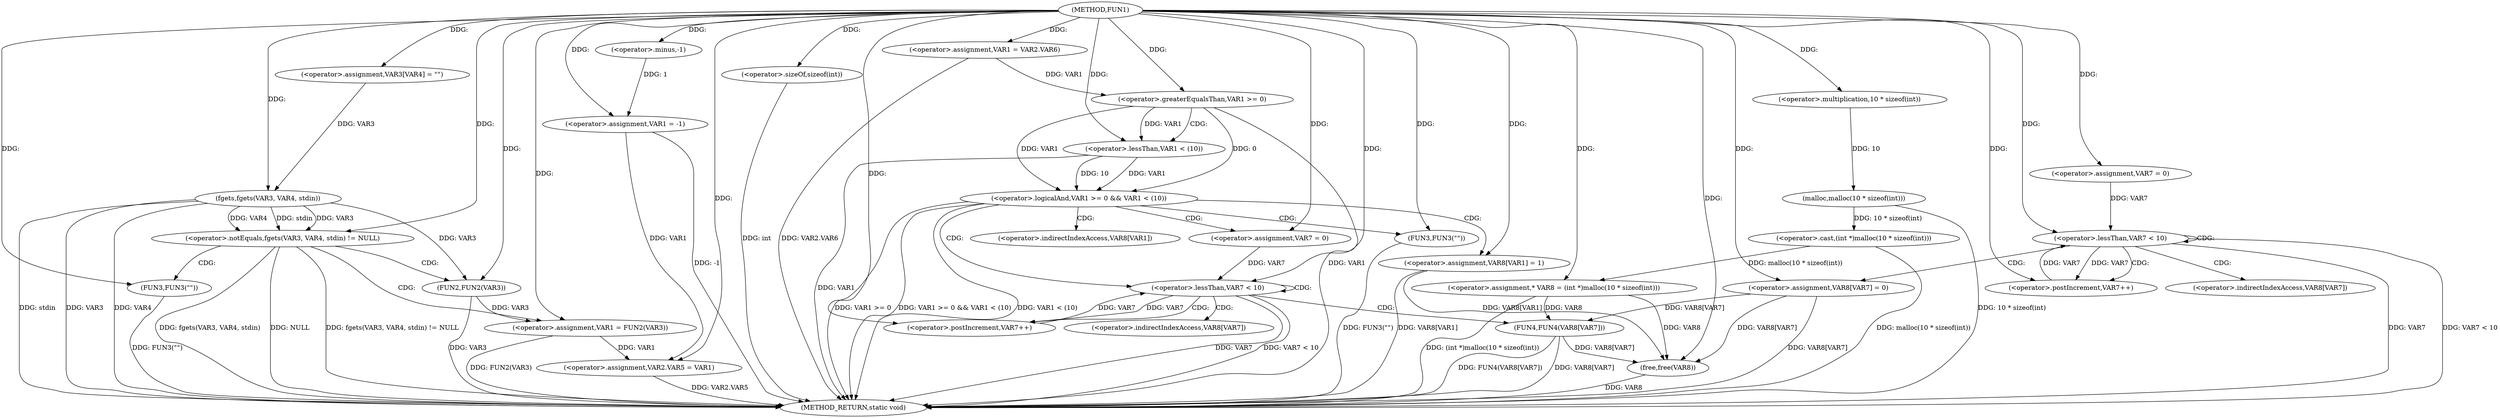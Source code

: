 digraph FUN1 {  
"1000100" [label = "(METHOD,FUN1)" ]
"1000202" [label = "(METHOD_RETURN,static void)" ]
"1000104" [label = "(<operator>.assignment,VAR1 = -1)" ]
"1000106" [label = "(<operator>.minus,-1)" ]
"1000110" [label = "(<operator>.assignment,VAR3[VAR4] = \"\")" ]
"1000114" [label = "(<operator>.notEquals,fgets(VAR3, VAR4, stdin) != NULL)" ]
"1000115" [label = "(fgets,fgets(VAR3, VAR4, stdin))" ]
"1000121" [label = "(<operator>.assignment,VAR1 = FUN2(VAR3))" ]
"1000123" [label = "(FUN2,FUN2(VAR3))" ]
"1000127" [label = "(FUN3,FUN3(\"\"))" ]
"1000129" [label = "(<operator>.assignment,VAR2.VAR5 = VAR1)" ]
"1000136" [label = "(<operator>.assignment,VAR1 = VAR2.VAR6)" ]
"1000144" [label = "(<operator>.assignment,* VAR8 = (int *)malloc(10 * sizeof(int)))" ]
"1000146" [label = "(<operator>.cast,(int *)malloc(10 * sizeof(int)))" ]
"1000148" [label = "(malloc,malloc(10 * sizeof(int)))" ]
"1000149" [label = "(<operator>.multiplication,10 * sizeof(int))" ]
"1000151" [label = "(<operator>.sizeOf,sizeof(int))" ]
"1000154" [label = "(<operator>.assignment,VAR7 = 0)" ]
"1000157" [label = "(<operator>.lessThan,VAR7 < 10)" ]
"1000160" [label = "(<operator>.postIncrement,VAR7++)" ]
"1000163" [label = "(<operator>.assignment,VAR8[VAR7] = 0)" ]
"1000169" [label = "(<operator>.logicalAnd,VAR1 >= 0 && VAR1 < (10))" ]
"1000170" [label = "(<operator>.greaterEqualsThan,VAR1 >= 0)" ]
"1000173" [label = "(<operator>.lessThan,VAR1 < (10))" ]
"1000177" [label = "(<operator>.assignment,VAR8[VAR1] = 1)" ]
"1000183" [label = "(<operator>.assignment,VAR7 = 0)" ]
"1000186" [label = "(<operator>.lessThan,VAR7 < 10)" ]
"1000189" [label = "(<operator>.postIncrement,VAR7++)" ]
"1000192" [label = "(FUN4,FUN4(VAR8[VAR7]))" ]
"1000198" [label = "(FUN3,FUN3(\"\"))" ]
"1000200" [label = "(free,free(VAR8))" ]
"1000164" [label = "(<operator>.indirectIndexAccess,VAR8[VAR7])" ]
"1000178" [label = "(<operator>.indirectIndexAccess,VAR8[VAR1])" ]
"1000193" [label = "(<operator>.indirectIndexAccess,VAR8[VAR7])" ]
  "1000186" -> "1000202"  [ label = "DDG: VAR7"] 
  "1000200" -> "1000202"  [ label = "DDG: VAR8"] 
  "1000169" -> "1000202"  [ label = "DDG: VAR1 >= 0 && VAR1 < (10)"] 
  "1000121" -> "1000202"  [ label = "DDG: FUN2(VAR3)"] 
  "1000151" -> "1000202"  [ label = "DDG: int"] 
  "1000127" -> "1000202"  [ label = "DDG: FUN3(\"\")"] 
  "1000115" -> "1000202"  [ label = "DDG: stdin"] 
  "1000136" -> "1000202"  [ label = "DDG: VAR2.VAR6"] 
  "1000114" -> "1000202"  [ label = "DDG: NULL"] 
  "1000177" -> "1000202"  [ label = "DDG: VAR8[VAR1]"] 
  "1000115" -> "1000202"  [ label = "DDG: VAR4"] 
  "1000129" -> "1000202"  [ label = "DDG: VAR2.VAR5"] 
  "1000163" -> "1000202"  [ label = "DDG: VAR8[VAR7]"] 
  "1000186" -> "1000202"  [ label = "DDG: VAR7 < 10"] 
  "1000157" -> "1000202"  [ label = "DDG: VAR7 < 10"] 
  "1000114" -> "1000202"  [ label = "DDG: fgets(VAR3, VAR4, stdin) != NULL"] 
  "1000157" -> "1000202"  [ label = "DDG: VAR7"] 
  "1000114" -> "1000202"  [ label = "DDG: fgets(VAR3, VAR4, stdin)"] 
  "1000148" -> "1000202"  [ label = "DDG: 10 * sizeof(int)"] 
  "1000146" -> "1000202"  [ label = "DDG: malloc(10 * sizeof(int))"] 
  "1000192" -> "1000202"  [ label = "DDG: VAR8[VAR7]"] 
  "1000169" -> "1000202"  [ label = "DDG: VAR1 < (10)"] 
  "1000170" -> "1000202"  [ label = "DDG: VAR1"] 
  "1000169" -> "1000202"  [ label = "DDG: VAR1 >= 0"] 
  "1000144" -> "1000202"  [ label = "DDG: (int *)malloc(10 * sizeof(int))"] 
  "1000115" -> "1000202"  [ label = "DDG: VAR3"] 
  "1000192" -> "1000202"  [ label = "DDG: FUN4(VAR8[VAR7])"] 
  "1000173" -> "1000202"  [ label = "DDG: VAR1"] 
  "1000104" -> "1000202"  [ label = "DDG: -1"] 
  "1000123" -> "1000202"  [ label = "DDG: VAR3"] 
  "1000198" -> "1000202"  [ label = "DDG: FUN3(\"\")"] 
  "1000106" -> "1000104"  [ label = "DDG: 1"] 
  "1000100" -> "1000104"  [ label = "DDG: "] 
  "1000100" -> "1000106"  [ label = "DDG: "] 
  "1000100" -> "1000110"  [ label = "DDG: "] 
  "1000115" -> "1000114"  [ label = "DDG: VAR3"] 
  "1000115" -> "1000114"  [ label = "DDG: VAR4"] 
  "1000115" -> "1000114"  [ label = "DDG: stdin"] 
  "1000110" -> "1000115"  [ label = "DDG: VAR3"] 
  "1000100" -> "1000115"  [ label = "DDG: "] 
  "1000100" -> "1000114"  [ label = "DDG: "] 
  "1000123" -> "1000121"  [ label = "DDG: VAR3"] 
  "1000100" -> "1000121"  [ label = "DDG: "] 
  "1000115" -> "1000123"  [ label = "DDG: VAR3"] 
  "1000100" -> "1000123"  [ label = "DDG: "] 
  "1000100" -> "1000127"  [ label = "DDG: "] 
  "1000104" -> "1000129"  [ label = "DDG: VAR1"] 
  "1000121" -> "1000129"  [ label = "DDG: VAR1"] 
  "1000100" -> "1000129"  [ label = "DDG: "] 
  "1000100" -> "1000136"  [ label = "DDG: "] 
  "1000146" -> "1000144"  [ label = "DDG: malloc(10 * sizeof(int))"] 
  "1000100" -> "1000144"  [ label = "DDG: "] 
  "1000148" -> "1000146"  [ label = "DDG: 10 * sizeof(int)"] 
  "1000149" -> "1000148"  [ label = "DDG: 10"] 
  "1000100" -> "1000149"  [ label = "DDG: "] 
  "1000100" -> "1000151"  [ label = "DDG: "] 
  "1000100" -> "1000154"  [ label = "DDG: "] 
  "1000154" -> "1000157"  [ label = "DDG: VAR7"] 
  "1000160" -> "1000157"  [ label = "DDG: VAR7"] 
  "1000100" -> "1000157"  [ label = "DDG: "] 
  "1000157" -> "1000160"  [ label = "DDG: VAR7"] 
  "1000100" -> "1000160"  [ label = "DDG: "] 
  "1000100" -> "1000163"  [ label = "DDG: "] 
  "1000170" -> "1000169"  [ label = "DDG: VAR1"] 
  "1000170" -> "1000169"  [ label = "DDG: 0"] 
  "1000136" -> "1000170"  [ label = "DDG: VAR1"] 
  "1000100" -> "1000170"  [ label = "DDG: "] 
  "1000173" -> "1000169"  [ label = "DDG: VAR1"] 
  "1000173" -> "1000169"  [ label = "DDG: 10"] 
  "1000170" -> "1000173"  [ label = "DDG: VAR1"] 
  "1000100" -> "1000173"  [ label = "DDG: "] 
  "1000100" -> "1000177"  [ label = "DDG: "] 
  "1000100" -> "1000183"  [ label = "DDG: "] 
  "1000189" -> "1000186"  [ label = "DDG: VAR7"] 
  "1000183" -> "1000186"  [ label = "DDG: VAR7"] 
  "1000100" -> "1000186"  [ label = "DDG: "] 
  "1000186" -> "1000189"  [ label = "DDG: VAR7"] 
  "1000100" -> "1000189"  [ label = "DDG: "] 
  "1000163" -> "1000192"  [ label = "DDG: VAR8[VAR7]"] 
  "1000144" -> "1000192"  [ label = "DDG: VAR8"] 
  "1000100" -> "1000198"  [ label = "DDG: "] 
  "1000177" -> "1000200"  [ label = "DDG: VAR8[VAR1]"] 
  "1000163" -> "1000200"  [ label = "DDG: VAR8[VAR7]"] 
  "1000192" -> "1000200"  [ label = "DDG: VAR8[VAR7]"] 
  "1000144" -> "1000200"  [ label = "DDG: VAR8"] 
  "1000100" -> "1000200"  [ label = "DDG: "] 
  "1000114" -> "1000121"  [ label = "CDG: "] 
  "1000114" -> "1000127"  [ label = "CDG: "] 
  "1000114" -> "1000123"  [ label = "CDG: "] 
  "1000157" -> "1000163"  [ label = "CDG: "] 
  "1000157" -> "1000164"  [ label = "CDG: "] 
  "1000157" -> "1000160"  [ label = "CDG: "] 
  "1000157" -> "1000157"  [ label = "CDG: "] 
  "1000169" -> "1000178"  [ label = "CDG: "] 
  "1000169" -> "1000186"  [ label = "CDG: "] 
  "1000169" -> "1000177"  [ label = "CDG: "] 
  "1000169" -> "1000198"  [ label = "CDG: "] 
  "1000169" -> "1000183"  [ label = "CDG: "] 
  "1000170" -> "1000173"  [ label = "CDG: "] 
  "1000186" -> "1000193"  [ label = "CDG: "] 
  "1000186" -> "1000186"  [ label = "CDG: "] 
  "1000186" -> "1000192"  [ label = "CDG: "] 
  "1000186" -> "1000189"  [ label = "CDG: "] 
}
